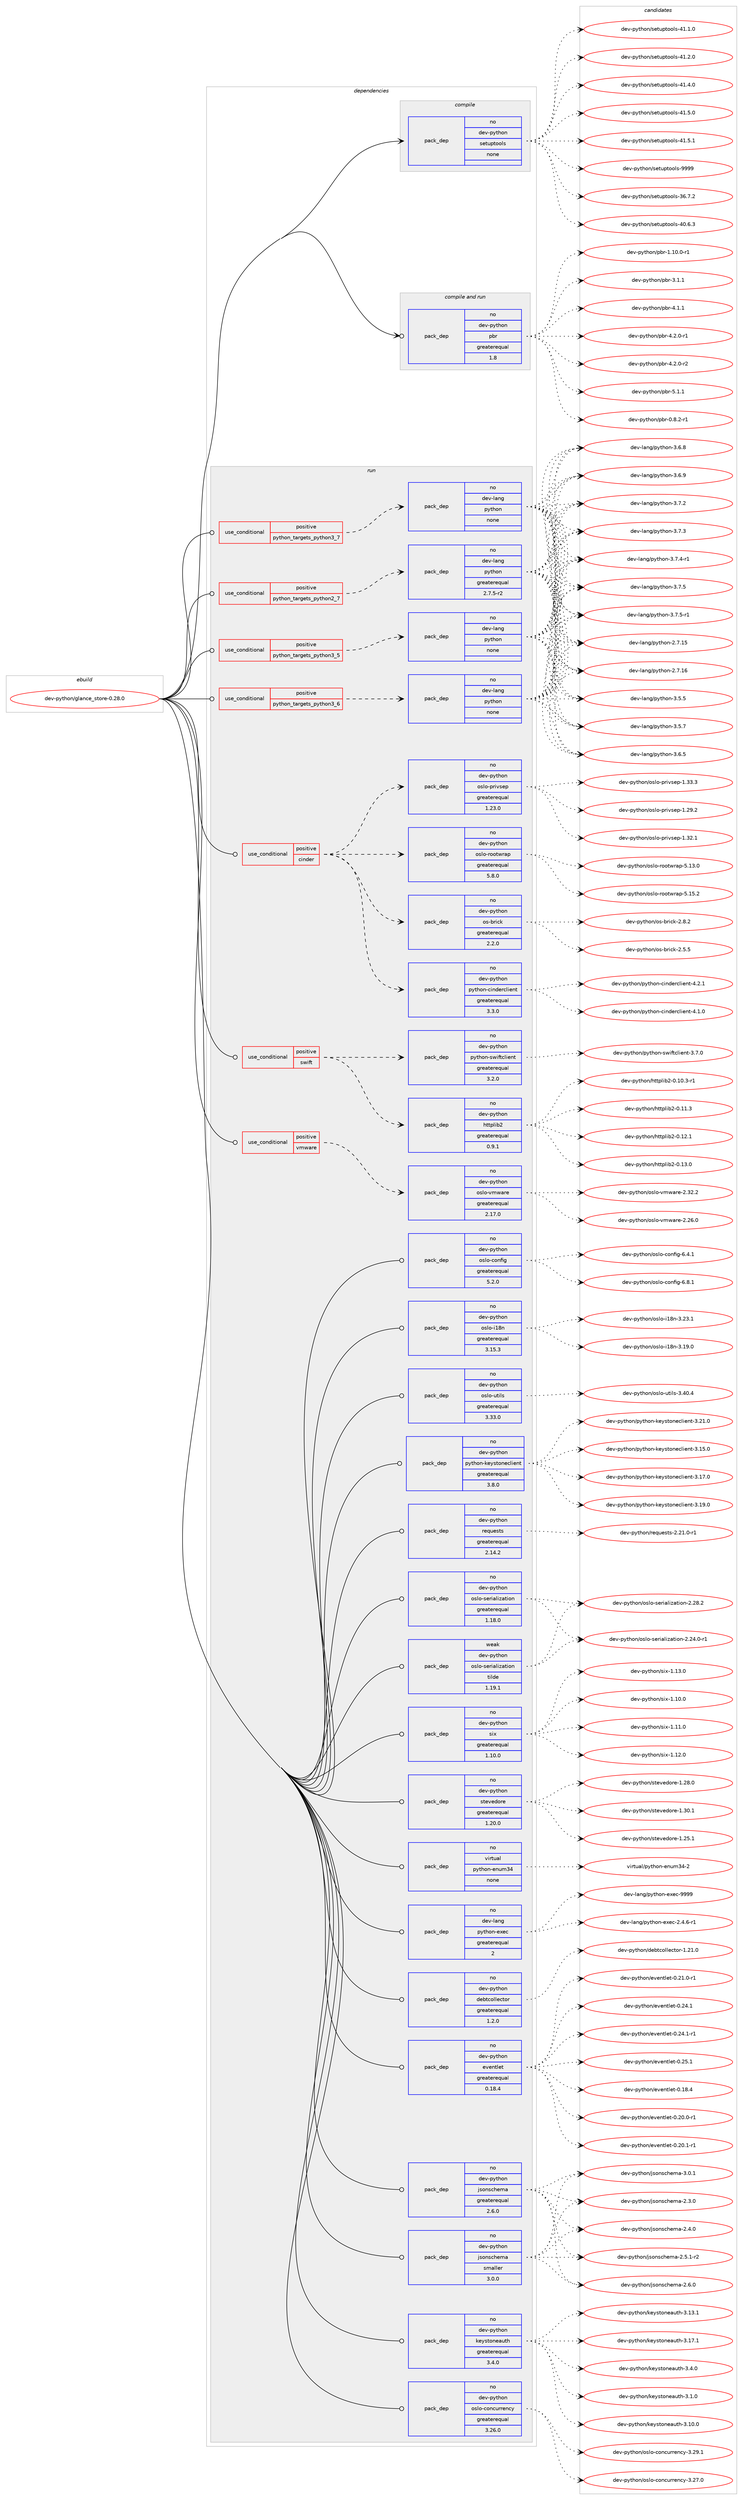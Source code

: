 digraph prolog {

# *************
# Graph options
# *************

newrank=true;
concentrate=true;
compound=true;
graph [rankdir=LR,fontname=Helvetica,fontsize=10,ranksep=1.5];#, ranksep=2.5, nodesep=0.2];
edge  [arrowhead=vee];
node  [fontname=Helvetica,fontsize=10];

# **********
# The ebuild
# **********

subgraph cluster_leftcol {
color=gray;
rank=same;
label=<<i>ebuild</i>>;
id [label="dev-python/glance_store-0.28.0", color=red, width=4, href="../dev-python/glance_store-0.28.0.svg"];
}

# ****************
# The dependencies
# ****************

subgraph cluster_midcol {
color=gray;
label=<<i>dependencies</i>>;
subgraph cluster_compile {
fillcolor="#eeeeee";
style=filled;
label=<<i>compile</i>>;
subgraph pack454911 {
dependency606755 [label=<<TABLE BORDER="0" CELLBORDER="1" CELLSPACING="0" CELLPADDING="4" WIDTH="220"><TR><TD ROWSPAN="6" CELLPADDING="30">pack_dep</TD></TR><TR><TD WIDTH="110">no</TD></TR><TR><TD>dev-python</TD></TR><TR><TD>setuptools</TD></TR><TR><TD>none</TD></TR><TR><TD></TD></TR></TABLE>>, shape=none, color=blue];
}
id:e -> dependency606755:w [weight=20,style="solid",arrowhead="vee"];
}
subgraph cluster_compileandrun {
fillcolor="#eeeeee";
style=filled;
label=<<i>compile and run</i>>;
subgraph pack454912 {
dependency606756 [label=<<TABLE BORDER="0" CELLBORDER="1" CELLSPACING="0" CELLPADDING="4" WIDTH="220"><TR><TD ROWSPAN="6" CELLPADDING="30">pack_dep</TD></TR><TR><TD WIDTH="110">no</TD></TR><TR><TD>dev-python</TD></TR><TR><TD>pbr</TD></TR><TR><TD>greaterequal</TD></TR><TR><TD>1.8</TD></TR></TABLE>>, shape=none, color=blue];
}
id:e -> dependency606756:w [weight=20,style="solid",arrowhead="odotvee"];
}
subgraph cluster_run {
fillcolor="#eeeeee";
style=filled;
label=<<i>run</i>>;
subgraph cond140047 {
dependency606757 [label=<<TABLE BORDER="0" CELLBORDER="1" CELLSPACING="0" CELLPADDING="4"><TR><TD ROWSPAN="3" CELLPADDING="10">use_conditional</TD></TR><TR><TD>positive</TD></TR><TR><TD>cinder</TD></TR></TABLE>>, shape=none, color=red];
subgraph pack454913 {
dependency606758 [label=<<TABLE BORDER="0" CELLBORDER="1" CELLSPACING="0" CELLPADDING="4" WIDTH="220"><TR><TD ROWSPAN="6" CELLPADDING="30">pack_dep</TD></TR><TR><TD WIDTH="110">no</TD></TR><TR><TD>dev-python</TD></TR><TR><TD>python-cinderclient</TD></TR><TR><TD>greaterequal</TD></TR><TR><TD>3.3.0</TD></TR></TABLE>>, shape=none, color=blue];
}
dependency606757:e -> dependency606758:w [weight=20,style="dashed",arrowhead="vee"];
subgraph pack454914 {
dependency606759 [label=<<TABLE BORDER="0" CELLBORDER="1" CELLSPACING="0" CELLPADDING="4" WIDTH="220"><TR><TD ROWSPAN="6" CELLPADDING="30">pack_dep</TD></TR><TR><TD WIDTH="110">no</TD></TR><TR><TD>dev-python</TD></TR><TR><TD>os-brick</TD></TR><TR><TD>greaterequal</TD></TR><TR><TD>2.2.0</TD></TR></TABLE>>, shape=none, color=blue];
}
dependency606757:e -> dependency606759:w [weight=20,style="dashed",arrowhead="vee"];
subgraph pack454915 {
dependency606760 [label=<<TABLE BORDER="0" CELLBORDER="1" CELLSPACING="0" CELLPADDING="4" WIDTH="220"><TR><TD ROWSPAN="6" CELLPADDING="30">pack_dep</TD></TR><TR><TD WIDTH="110">no</TD></TR><TR><TD>dev-python</TD></TR><TR><TD>oslo-rootwrap</TD></TR><TR><TD>greaterequal</TD></TR><TR><TD>5.8.0</TD></TR></TABLE>>, shape=none, color=blue];
}
dependency606757:e -> dependency606760:w [weight=20,style="dashed",arrowhead="vee"];
subgraph pack454916 {
dependency606761 [label=<<TABLE BORDER="0" CELLBORDER="1" CELLSPACING="0" CELLPADDING="4" WIDTH="220"><TR><TD ROWSPAN="6" CELLPADDING="30">pack_dep</TD></TR><TR><TD WIDTH="110">no</TD></TR><TR><TD>dev-python</TD></TR><TR><TD>oslo-privsep</TD></TR><TR><TD>greaterequal</TD></TR><TR><TD>1.23.0</TD></TR></TABLE>>, shape=none, color=blue];
}
dependency606757:e -> dependency606761:w [weight=20,style="dashed",arrowhead="vee"];
}
id:e -> dependency606757:w [weight=20,style="solid",arrowhead="odot"];
subgraph cond140048 {
dependency606762 [label=<<TABLE BORDER="0" CELLBORDER="1" CELLSPACING="0" CELLPADDING="4"><TR><TD ROWSPAN="3" CELLPADDING="10">use_conditional</TD></TR><TR><TD>positive</TD></TR><TR><TD>python_targets_python2_7</TD></TR></TABLE>>, shape=none, color=red];
subgraph pack454917 {
dependency606763 [label=<<TABLE BORDER="0" CELLBORDER="1" CELLSPACING="0" CELLPADDING="4" WIDTH="220"><TR><TD ROWSPAN="6" CELLPADDING="30">pack_dep</TD></TR><TR><TD WIDTH="110">no</TD></TR><TR><TD>dev-lang</TD></TR><TR><TD>python</TD></TR><TR><TD>greaterequal</TD></TR><TR><TD>2.7.5-r2</TD></TR></TABLE>>, shape=none, color=blue];
}
dependency606762:e -> dependency606763:w [weight=20,style="dashed",arrowhead="vee"];
}
id:e -> dependency606762:w [weight=20,style="solid",arrowhead="odot"];
subgraph cond140049 {
dependency606764 [label=<<TABLE BORDER="0" CELLBORDER="1" CELLSPACING="0" CELLPADDING="4"><TR><TD ROWSPAN="3" CELLPADDING="10">use_conditional</TD></TR><TR><TD>positive</TD></TR><TR><TD>python_targets_python3_5</TD></TR></TABLE>>, shape=none, color=red];
subgraph pack454918 {
dependency606765 [label=<<TABLE BORDER="0" CELLBORDER="1" CELLSPACING="0" CELLPADDING="4" WIDTH="220"><TR><TD ROWSPAN="6" CELLPADDING="30">pack_dep</TD></TR><TR><TD WIDTH="110">no</TD></TR><TR><TD>dev-lang</TD></TR><TR><TD>python</TD></TR><TR><TD>none</TD></TR><TR><TD></TD></TR></TABLE>>, shape=none, color=blue];
}
dependency606764:e -> dependency606765:w [weight=20,style="dashed",arrowhead="vee"];
}
id:e -> dependency606764:w [weight=20,style="solid",arrowhead="odot"];
subgraph cond140050 {
dependency606766 [label=<<TABLE BORDER="0" CELLBORDER="1" CELLSPACING="0" CELLPADDING="4"><TR><TD ROWSPAN="3" CELLPADDING="10">use_conditional</TD></TR><TR><TD>positive</TD></TR><TR><TD>python_targets_python3_6</TD></TR></TABLE>>, shape=none, color=red];
subgraph pack454919 {
dependency606767 [label=<<TABLE BORDER="0" CELLBORDER="1" CELLSPACING="0" CELLPADDING="4" WIDTH="220"><TR><TD ROWSPAN="6" CELLPADDING="30">pack_dep</TD></TR><TR><TD WIDTH="110">no</TD></TR><TR><TD>dev-lang</TD></TR><TR><TD>python</TD></TR><TR><TD>none</TD></TR><TR><TD></TD></TR></TABLE>>, shape=none, color=blue];
}
dependency606766:e -> dependency606767:w [weight=20,style="dashed",arrowhead="vee"];
}
id:e -> dependency606766:w [weight=20,style="solid",arrowhead="odot"];
subgraph cond140051 {
dependency606768 [label=<<TABLE BORDER="0" CELLBORDER="1" CELLSPACING="0" CELLPADDING="4"><TR><TD ROWSPAN="3" CELLPADDING="10">use_conditional</TD></TR><TR><TD>positive</TD></TR><TR><TD>python_targets_python3_7</TD></TR></TABLE>>, shape=none, color=red];
subgraph pack454920 {
dependency606769 [label=<<TABLE BORDER="0" CELLBORDER="1" CELLSPACING="0" CELLPADDING="4" WIDTH="220"><TR><TD ROWSPAN="6" CELLPADDING="30">pack_dep</TD></TR><TR><TD WIDTH="110">no</TD></TR><TR><TD>dev-lang</TD></TR><TR><TD>python</TD></TR><TR><TD>none</TD></TR><TR><TD></TD></TR></TABLE>>, shape=none, color=blue];
}
dependency606768:e -> dependency606769:w [weight=20,style="dashed",arrowhead="vee"];
}
id:e -> dependency606768:w [weight=20,style="solid",arrowhead="odot"];
subgraph cond140052 {
dependency606770 [label=<<TABLE BORDER="0" CELLBORDER="1" CELLSPACING="0" CELLPADDING="4"><TR><TD ROWSPAN="3" CELLPADDING="10">use_conditional</TD></TR><TR><TD>positive</TD></TR><TR><TD>swift</TD></TR></TABLE>>, shape=none, color=red];
subgraph pack454921 {
dependency606771 [label=<<TABLE BORDER="0" CELLBORDER="1" CELLSPACING="0" CELLPADDING="4" WIDTH="220"><TR><TD ROWSPAN="6" CELLPADDING="30">pack_dep</TD></TR><TR><TD WIDTH="110">no</TD></TR><TR><TD>dev-python</TD></TR><TR><TD>httplib2</TD></TR><TR><TD>greaterequal</TD></TR><TR><TD>0.9.1</TD></TR></TABLE>>, shape=none, color=blue];
}
dependency606770:e -> dependency606771:w [weight=20,style="dashed",arrowhead="vee"];
subgraph pack454922 {
dependency606772 [label=<<TABLE BORDER="0" CELLBORDER="1" CELLSPACING="0" CELLPADDING="4" WIDTH="220"><TR><TD ROWSPAN="6" CELLPADDING="30">pack_dep</TD></TR><TR><TD WIDTH="110">no</TD></TR><TR><TD>dev-python</TD></TR><TR><TD>python-swiftclient</TD></TR><TR><TD>greaterequal</TD></TR><TR><TD>3.2.0</TD></TR></TABLE>>, shape=none, color=blue];
}
dependency606770:e -> dependency606772:w [weight=20,style="dashed",arrowhead="vee"];
}
id:e -> dependency606770:w [weight=20,style="solid",arrowhead="odot"];
subgraph cond140053 {
dependency606773 [label=<<TABLE BORDER="0" CELLBORDER="1" CELLSPACING="0" CELLPADDING="4"><TR><TD ROWSPAN="3" CELLPADDING="10">use_conditional</TD></TR><TR><TD>positive</TD></TR><TR><TD>vmware</TD></TR></TABLE>>, shape=none, color=red];
subgraph pack454923 {
dependency606774 [label=<<TABLE BORDER="0" CELLBORDER="1" CELLSPACING="0" CELLPADDING="4" WIDTH="220"><TR><TD ROWSPAN="6" CELLPADDING="30">pack_dep</TD></TR><TR><TD WIDTH="110">no</TD></TR><TR><TD>dev-python</TD></TR><TR><TD>oslo-vmware</TD></TR><TR><TD>greaterequal</TD></TR><TR><TD>2.17.0</TD></TR></TABLE>>, shape=none, color=blue];
}
dependency606773:e -> dependency606774:w [weight=20,style="dashed",arrowhead="vee"];
}
id:e -> dependency606773:w [weight=20,style="solid",arrowhead="odot"];
subgraph pack454924 {
dependency606775 [label=<<TABLE BORDER="0" CELLBORDER="1" CELLSPACING="0" CELLPADDING="4" WIDTH="220"><TR><TD ROWSPAN="6" CELLPADDING="30">pack_dep</TD></TR><TR><TD WIDTH="110">no</TD></TR><TR><TD>dev-lang</TD></TR><TR><TD>python-exec</TD></TR><TR><TD>greaterequal</TD></TR><TR><TD>2</TD></TR></TABLE>>, shape=none, color=blue];
}
id:e -> dependency606775:w [weight=20,style="solid",arrowhead="odot"];
subgraph pack454925 {
dependency606776 [label=<<TABLE BORDER="0" CELLBORDER="1" CELLSPACING="0" CELLPADDING="4" WIDTH="220"><TR><TD ROWSPAN="6" CELLPADDING="30">pack_dep</TD></TR><TR><TD WIDTH="110">no</TD></TR><TR><TD>dev-python</TD></TR><TR><TD>debtcollector</TD></TR><TR><TD>greaterequal</TD></TR><TR><TD>1.2.0</TD></TR></TABLE>>, shape=none, color=blue];
}
id:e -> dependency606776:w [weight=20,style="solid",arrowhead="odot"];
subgraph pack454926 {
dependency606777 [label=<<TABLE BORDER="0" CELLBORDER="1" CELLSPACING="0" CELLPADDING="4" WIDTH="220"><TR><TD ROWSPAN="6" CELLPADDING="30">pack_dep</TD></TR><TR><TD WIDTH="110">no</TD></TR><TR><TD>dev-python</TD></TR><TR><TD>eventlet</TD></TR><TR><TD>greaterequal</TD></TR><TR><TD>0.18.4</TD></TR></TABLE>>, shape=none, color=blue];
}
id:e -> dependency606777:w [weight=20,style="solid",arrowhead="odot"];
subgraph pack454927 {
dependency606778 [label=<<TABLE BORDER="0" CELLBORDER="1" CELLSPACING="0" CELLPADDING="4" WIDTH="220"><TR><TD ROWSPAN="6" CELLPADDING="30">pack_dep</TD></TR><TR><TD WIDTH="110">no</TD></TR><TR><TD>dev-python</TD></TR><TR><TD>jsonschema</TD></TR><TR><TD>greaterequal</TD></TR><TR><TD>2.6.0</TD></TR></TABLE>>, shape=none, color=blue];
}
id:e -> dependency606778:w [weight=20,style="solid",arrowhead="odot"];
subgraph pack454928 {
dependency606779 [label=<<TABLE BORDER="0" CELLBORDER="1" CELLSPACING="0" CELLPADDING="4" WIDTH="220"><TR><TD ROWSPAN="6" CELLPADDING="30">pack_dep</TD></TR><TR><TD WIDTH="110">no</TD></TR><TR><TD>dev-python</TD></TR><TR><TD>jsonschema</TD></TR><TR><TD>smaller</TD></TR><TR><TD>3.0.0</TD></TR></TABLE>>, shape=none, color=blue];
}
id:e -> dependency606779:w [weight=20,style="solid",arrowhead="odot"];
subgraph pack454929 {
dependency606780 [label=<<TABLE BORDER="0" CELLBORDER="1" CELLSPACING="0" CELLPADDING="4" WIDTH="220"><TR><TD ROWSPAN="6" CELLPADDING="30">pack_dep</TD></TR><TR><TD WIDTH="110">no</TD></TR><TR><TD>dev-python</TD></TR><TR><TD>keystoneauth</TD></TR><TR><TD>greaterequal</TD></TR><TR><TD>3.4.0</TD></TR></TABLE>>, shape=none, color=blue];
}
id:e -> dependency606780:w [weight=20,style="solid",arrowhead="odot"];
subgraph pack454930 {
dependency606781 [label=<<TABLE BORDER="0" CELLBORDER="1" CELLSPACING="0" CELLPADDING="4" WIDTH="220"><TR><TD ROWSPAN="6" CELLPADDING="30">pack_dep</TD></TR><TR><TD WIDTH="110">no</TD></TR><TR><TD>dev-python</TD></TR><TR><TD>oslo-concurrency</TD></TR><TR><TD>greaterequal</TD></TR><TR><TD>3.26.0</TD></TR></TABLE>>, shape=none, color=blue];
}
id:e -> dependency606781:w [weight=20,style="solid",arrowhead="odot"];
subgraph pack454931 {
dependency606782 [label=<<TABLE BORDER="0" CELLBORDER="1" CELLSPACING="0" CELLPADDING="4" WIDTH="220"><TR><TD ROWSPAN="6" CELLPADDING="30">pack_dep</TD></TR><TR><TD WIDTH="110">no</TD></TR><TR><TD>dev-python</TD></TR><TR><TD>oslo-config</TD></TR><TR><TD>greaterequal</TD></TR><TR><TD>5.2.0</TD></TR></TABLE>>, shape=none, color=blue];
}
id:e -> dependency606782:w [weight=20,style="solid",arrowhead="odot"];
subgraph pack454932 {
dependency606783 [label=<<TABLE BORDER="0" CELLBORDER="1" CELLSPACING="0" CELLPADDING="4" WIDTH="220"><TR><TD ROWSPAN="6" CELLPADDING="30">pack_dep</TD></TR><TR><TD WIDTH="110">no</TD></TR><TR><TD>dev-python</TD></TR><TR><TD>oslo-i18n</TD></TR><TR><TD>greaterequal</TD></TR><TR><TD>3.15.3</TD></TR></TABLE>>, shape=none, color=blue];
}
id:e -> dependency606783:w [weight=20,style="solid",arrowhead="odot"];
subgraph pack454933 {
dependency606784 [label=<<TABLE BORDER="0" CELLBORDER="1" CELLSPACING="0" CELLPADDING="4" WIDTH="220"><TR><TD ROWSPAN="6" CELLPADDING="30">pack_dep</TD></TR><TR><TD WIDTH="110">no</TD></TR><TR><TD>dev-python</TD></TR><TR><TD>oslo-serialization</TD></TR><TR><TD>greaterequal</TD></TR><TR><TD>1.18.0</TD></TR></TABLE>>, shape=none, color=blue];
}
id:e -> dependency606784:w [weight=20,style="solid",arrowhead="odot"];
subgraph pack454934 {
dependency606785 [label=<<TABLE BORDER="0" CELLBORDER="1" CELLSPACING="0" CELLPADDING="4" WIDTH="220"><TR><TD ROWSPAN="6" CELLPADDING="30">pack_dep</TD></TR><TR><TD WIDTH="110">no</TD></TR><TR><TD>dev-python</TD></TR><TR><TD>oslo-utils</TD></TR><TR><TD>greaterequal</TD></TR><TR><TD>3.33.0</TD></TR></TABLE>>, shape=none, color=blue];
}
id:e -> dependency606785:w [weight=20,style="solid",arrowhead="odot"];
subgraph pack454935 {
dependency606786 [label=<<TABLE BORDER="0" CELLBORDER="1" CELLSPACING="0" CELLPADDING="4" WIDTH="220"><TR><TD ROWSPAN="6" CELLPADDING="30">pack_dep</TD></TR><TR><TD WIDTH="110">no</TD></TR><TR><TD>dev-python</TD></TR><TR><TD>python-keystoneclient</TD></TR><TR><TD>greaterequal</TD></TR><TR><TD>3.8.0</TD></TR></TABLE>>, shape=none, color=blue];
}
id:e -> dependency606786:w [weight=20,style="solid",arrowhead="odot"];
subgraph pack454936 {
dependency606787 [label=<<TABLE BORDER="0" CELLBORDER="1" CELLSPACING="0" CELLPADDING="4" WIDTH="220"><TR><TD ROWSPAN="6" CELLPADDING="30">pack_dep</TD></TR><TR><TD WIDTH="110">no</TD></TR><TR><TD>dev-python</TD></TR><TR><TD>requests</TD></TR><TR><TD>greaterequal</TD></TR><TR><TD>2.14.2</TD></TR></TABLE>>, shape=none, color=blue];
}
id:e -> dependency606787:w [weight=20,style="solid",arrowhead="odot"];
subgraph pack454937 {
dependency606788 [label=<<TABLE BORDER="0" CELLBORDER="1" CELLSPACING="0" CELLPADDING="4" WIDTH="220"><TR><TD ROWSPAN="6" CELLPADDING="30">pack_dep</TD></TR><TR><TD WIDTH="110">no</TD></TR><TR><TD>dev-python</TD></TR><TR><TD>six</TD></TR><TR><TD>greaterequal</TD></TR><TR><TD>1.10.0</TD></TR></TABLE>>, shape=none, color=blue];
}
id:e -> dependency606788:w [weight=20,style="solid",arrowhead="odot"];
subgraph pack454938 {
dependency606789 [label=<<TABLE BORDER="0" CELLBORDER="1" CELLSPACING="0" CELLPADDING="4" WIDTH="220"><TR><TD ROWSPAN="6" CELLPADDING="30">pack_dep</TD></TR><TR><TD WIDTH="110">no</TD></TR><TR><TD>dev-python</TD></TR><TR><TD>stevedore</TD></TR><TR><TD>greaterequal</TD></TR><TR><TD>1.20.0</TD></TR></TABLE>>, shape=none, color=blue];
}
id:e -> dependency606789:w [weight=20,style="solid",arrowhead="odot"];
subgraph pack454939 {
dependency606790 [label=<<TABLE BORDER="0" CELLBORDER="1" CELLSPACING="0" CELLPADDING="4" WIDTH="220"><TR><TD ROWSPAN="6" CELLPADDING="30">pack_dep</TD></TR><TR><TD WIDTH="110">no</TD></TR><TR><TD>virtual</TD></TR><TR><TD>python-enum34</TD></TR><TR><TD>none</TD></TR><TR><TD></TD></TR></TABLE>>, shape=none, color=blue];
}
id:e -> dependency606790:w [weight=20,style="solid",arrowhead="odot"];
subgraph pack454940 {
dependency606791 [label=<<TABLE BORDER="0" CELLBORDER="1" CELLSPACING="0" CELLPADDING="4" WIDTH="220"><TR><TD ROWSPAN="6" CELLPADDING="30">pack_dep</TD></TR><TR><TD WIDTH="110">weak</TD></TR><TR><TD>dev-python</TD></TR><TR><TD>oslo-serialization</TD></TR><TR><TD>tilde</TD></TR><TR><TD>1.19.1</TD></TR></TABLE>>, shape=none, color=blue];
}
id:e -> dependency606791:w [weight=20,style="solid",arrowhead="odot"];
}
}

# **************
# The candidates
# **************

subgraph cluster_choices {
rank=same;
color=gray;
label=<<i>candidates</i>>;

subgraph choice454911 {
color=black;
nodesep=1;
choice100101118451121211161041111104711510111611711211611111110811545515446554650 [label="dev-python/setuptools-36.7.2", color=red, width=4,href="../dev-python/setuptools-36.7.2.svg"];
choice100101118451121211161041111104711510111611711211611111110811545524846544651 [label="dev-python/setuptools-40.6.3", color=red, width=4,href="../dev-python/setuptools-40.6.3.svg"];
choice100101118451121211161041111104711510111611711211611111110811545524946494648 [label="dev-python/setuptools-41.1.0", color=red, width=4,href="../dev-python/setuptools-41.1.0.svg"];
choice100101118451121211161041111104711510111611711211611111110811545524946504648 [label="dev-python/setuptools-41.2.0", color=red, width=4,href="../dev-python/setuptools-41.2.0.svg"];
choice100101118451121211161041111104711510111611711211611111110811545524946524648 [label="dev-python/setuptools-41.4.0", color=red, width=4,href="../dev-python/setuptools-41.4.0.svg"];
choice100101118451121211161041111104711510111611711211611111110811545524946534648 [label="dev-python/setuptools-41.5.0", color=red, width=4,href="../dev-python/setuptools-41.5.0.svg"];
choice100101118451121211161041111104711510111611711211611111110811545524946534649 [label="dev-python/setuptools-41.5.1", color=red, width=4,href="../dev-python/setuptools-41.5.1.svg"];
choice10010111845112121116104111110471151011161171121161111111081154557575757 [label="dev-python/setuptools-9999", color=red, width=4,href="../dev-python/setuptools-9999.svg"];
dependency606755:e -> choice100101118451121211161041111104711510111611711211611111110811545515446554650:w [style=dotted,weight="100"];
dependency606755:e -> choice100101118451121211161041111104711510111611711211611111110811545524846544651:w [style=dotted,weight="100"];
dependency606755:e -> choice100101118451121211161041111104711510111611711211611111110811545524946494648:w [style=dotted,weight="100"];
dependency606755:e -> choice100101118451121211161041111104711510111611711211611111110811545524946504648:w [style=dotted,weight="100"];
dependency606755:e -> choice100101118451121211161041111104711510111611711211611111110811545524946524648:w [style=dotted,weight="100"];
dependency606755:e -> choice100101118451121211161041111104711510111611711211611111110811545524946534648:w [style=dotted,weight="100"];
dependency606755:e -> choice100101118451121211161041111104711510111611711211611111110811545524946534649:w [style=dotted,weight="100"];
dependency606755:e -> choice10010111845112121116104111110471151011161171121161111111081154557575757:w [style=dotted,weight="100"];
}
subgraph choice454912 {
color=black;
nodesep=1;
choice1001011184511212111610411111047112981144548465646504511449 [label="dev-python/pbr-0.8.2-r1", color=red, width=4,href="../dev-python/pbr-0.8.2-r1.svg"];
choice100101118451121211161041111104711298114454946494846484511449 [label="dev-python/pbr-1.10.0-r1", color=red, width=4,href="../dev-python/pbr-1.10.0-r1.svg"];
choice100101118451121211161041111104711298114455146494649 [label="dev-python/pbr-3.1.1", color=red, width=4,href="../dev-python/pbr-3.1.1.svg"];
choice100101118451121211161041111104711298114455246494649 [label="dev-python/pbr-4.1.1", color=red, width=4,href="../dev-python/pbr-4.1.1.svg"];
choice1001011184511212111610411111047112981144552465046484511449 [label="dev-python/pbr-4.2.0-r1", color=red, width=4,href="../dev-python/pbr-4.2.0-r1.svg"];
choice1001011184511212111610411111047112981144552465046484511450 [label="dev-python/pbr-4.2.0-r2", color=red, width=4,href="../dev-python/pbr-4.2.0-r2.svg"];
choice100101118451121211161041111104711298114455346494649 [label="dev-python/pbr-5.1.1", color=red, width=4,href="../dev-python/pbr-5.1.1.svg"];
dependency606756:e -> choice1001011184511212111610411111047112981144548465646504511449:w [style=dotted,weight="100"];
dependency606756:e -> choice100101118451121211161041111104711298114454946494846484511449:w [style=dotted,weight="100"];
dependency606756:e -> choice100101118451121211161041111104711298114455146494649:w [style=dotted,weight="100"];
dependency606756:e -> choice100101118451121211161041111104711298114455246494649:w [style=dotted,weight="100"];
dependency606756:e -> choice1001011184511212111610411111047112981144552465046484511449:w [style=dotted,weight="100"];
dependency606756:e -> choice1001011184511212111610411111047112981144552465046484511450:w [style=dotted,weight="100"];
dependency606756:e -> choice100101118451121211161041111104711298114455346494649:w [style=dotted,weight="100"];
}
subgraph choice454913 {
color=black;
nodesep=1;
choice1001011184511212111610411111047112121116104111110459910511010010111499108105101110116455246494648 [label="dev-python/python-cinderclient-4.1.0", color=red, width=4,href="../dev-python/python-cinderclient-4.1.0.svg"];
choice1001011184511212111610411111047112121116104111110459910511010010111499108105101110116455246504649 [label="dev-python/python-cinderclient-4.2.1", color=red, width=4,href="../dev-python/python-cinderclient-4.2.1.svg"];
dependency606758:e -> choice1001011184511212111610411111047112121116104111110459910511010010111499108105101110116455246494648:w [style=dotted,weight="100"];
dependency606758:e -> choice1001011184511212111610411111047112121116104111110459910511010010111499108105101110116455246504649:w [style=dotted,weight="100"];
}
subgraph choice454914 {
color=black;
nodesep=1;
choice1001011184511212111610411111047111115459811410599107455046534653 [label="dev-python/os-brick-2.5.5", color=red, width=4,href="../dev-python/os-brick-2.5.5.svg"];
choice1001011184511212111610411111047111115459811410599107455046564650 [label="dev-python/os-brick-2.8.2", color=red, width=4,href="../dev-python/os-brick-2.8.2.svg"];
dependency606759:e -> choice1001011184511212111610411111047111115459811410599107455046534653:w [style=dotted,weight="100"];
dependency606759:e -> choice1001011184511212111610411111047111115459811410599107455046564650:w [style=dotted,weight="100"];
}
subgraph choice454915 {
color=black;
nodesep=1;
choice1001011184511212111610411111047111115108111451141111111161191149711245534649514648 [label="dev-python/oslo-rootwrap-5.13.0", color=red, width=4,href="../dev-python/oslo-rootwrap-5.13.0.svg"];
choice1001011184511212111610411111047111115108111451141111111161191149711245534649534650 [label="dev-python/oslo-rootwrap-5.15.2", color=red, width=4,href="../dev-python/oslo-rootwrap-5.15.2.svg"];
dependency606760:e -> choice1001011184511212111610411111047111115108111451141111111161191149711245534649514648:w [style=dotted,weight="100"];
dependency606760:e -> choice1001011184511212111610411111047111115108111451141111111161191149711245534649534650:w [style=dotted,weight="100"];
}
subgraph choice454916 {
color=black;
nodesep=1;
choice10010111845112121116104111110471111151081114511211410511811510111245494650574650 [label="dev-python/oslo-privsep-1.29.2", color=red, width=4,href="../dev-python/oslo-privsep-1.29.2.svg"];
choice10010111845112121116104111110471111151081114511211410511811510111245494651504649 [label="dev-python/oslo-privsep-1.32.1", color=red, width=4,href="../dev-python/oslo-privsep-1.32.1.svg"];
choice10010111845112121116104111110471111151081114511211410511811510111245494651514651 [label="dev-python/oslo-privsep-1.33.3", color=red, width=4,href="../dev-python/oslo-privsep-1.33.3.svg"];
dependency606761:e -> choice10010111845112121116104111110471111151081114511211410511811510111245494650574650:w [style=dotted,weight="100"];
dependency606761:e -> choice10010111845112121116104111110471111151081114511211410511811510111245494651504649:w [style=dotted,weight="100"];
dependency606761:e -> choice10010111845112121116104111110471111151081114511211410511811510111245494651514651:w [style=dotted,weight="100"];
}
subgraph choice454917 {
color=black;
nodesep=1;
choice10010111845108971101034711212111610411111045504655464953 [label="dev-lang/python-2.7.15", color=red, width=4,href="../dev-lang/python-2.7.15.svg"];
choice10010111845108971101034711212111610411111045504655464954 [label="dev-lang/python-2.7.16", color=red, width=4,href="../dev-lang/python-2.7.16.svg"];
choice100101118451089711010347112121116104111110455146534653 [label="dev-lang/python-3.5.5", color=red, width=4,href="../dev-lang/python-3.5.5.svg"];
choice100101118451089711010347112121116104111110455146534655 [label="dev-lang/python-3.5.7", color=red, width=4,href="../dev-lang/python-3.5.7.svg"];
choice100101118451089711010347112121116104111110455146544653 [label="dev-lang/python-3.6.5", color=red, width=4,href="../dev-lang/python-3.6.5.svg"];
choice100101118451089711010347112121116104111110455146544656 [label="dev-lang/python-3.6.8", color=red, width=4,href="../dev-lang/python-3.6.8.svg"];
choice100101118451089711010347112121116104111110455146544657 [label="dev-lang/python-3.6.9", color=red, width=4,href="../dev-lang/python-3.6.9.svg"];
choice100101118451089711010347112121116104111110455146554650 [label="dev-lang/python-3.7.2", color=red, width=4,href="../dev-lang/python-3.7.2.svg"];
choice100101118451089711010347112121116104111110455146554651 [label="dev-lang/python-3.7.3", color=red, width=4,href="../dev-lang/python-3.7.3.svg"];
choice1001011184510897110103471121211161041111104551465546524511449 [label="dev-lang/python-3.7.4-r1", color=red, width=4,href="../dev-lang/python-3.7.4-r1.svg"];
choice100101118451089711010347112121116104111110455146554653 [label="dev-lang/python-3.7.5", color=red, width=4,href="../dev-lang/python-3.7.5.svg"];
choice1001011184510897110103471121211161041111104551465546534511449 [label="dev-lang/python-3.7.5-r1", color=red, width=4,href="../dev-lang/python-3.7.5-r1.svg"];
dependency606763:e -> choice10010111845108971101034711212111610411111045504655464953:w [style=dotted,weight="100"];
dependency606763:e -> choice10010111845108971101034711212111610411111045504655464954:w [style=dotted,weight="100"];
dependency606763:e -> choice100101118451089711010347112121116104111110455146534653:w [style=dotted,weight="100"];
dependency606763:e -> choice100101118451089711010347112121116104111110455146534655:w [style=dotted,weight="100"];
dependency606763:e -> choice100101118451089711010347112121116104111110455146544653:w [style=dotted,weight="100"];
dependency606763:e -> choice100101118451089711010347112121116104111110455146544656:w [style=dotted,weight="100"];
dependency606763:e -> choice100101118451089711010347112121116104111110455146544657:w [style=dotted,weight="100"];
dependency606763:e -> choice100101118451089711010347112121116104111110455146554650:w [style=dotted,weight="100"];
dependency606763:e -> choice100101118451089711010347112121116104111110455146554651:w [style=dotted,weight="100"];
dependency606763:e -> choice1001011184510897110103471121211161041111104551465546524511449:w [style=dotted,weight="100"];
dependency606763:e -> choice100101118451089711010347112121116104111110455146554653:w [style=dotted,weight="100"];
dependency606763:e -> choice1001011184510897110103471121211161041111104551465546534511449:w [style=dotted,weight="100"];
}
subgraph choice454918 {
color=black;
nodesep=1;
choice10010111845108971101034711212111610411111045504655464953 [label="dev-lang/python-2.7.15", color=red, width=4,href="../dev-lang/python-2.7.15.svg"];
choice10010111845108971101034711212111610411111045504655464954 [label="dev-lang/python-2.7.16", color=red, width=4,href="../dev-lang/python-2.7.16.svg"];
choice100101118451089711010347112121116104111110455146534653 [label="dev-lang/python-3.5.5", color=red, width=4,href="../dev-lang/python-3.5.5.svg"];
choice100101118451089711010347112121116104111110455146534655 [label="dev-lang/python-3.5.7", color=red, width=4,href="../dev-lang/python-3.5.7.svg"];
choice100101118451089711010347112121116104111110455146544653 [label="dev-lang/python-3.6.5", color=red, width=4,href="../dev-lang/python-3.6.5.svg"];
choice100101118451089711010347112121116104111110455146544656 [label="dev-lang/python-3.6.8", color=red, width=4,href="../dev-lang/python-3.6.8.svg"];
choice100101118451089711010347112121116104111110455146544657 [label="dev-lang/python-3.6.9", color=red, width=4,href="../dev-lang/python-3.6.9.svg"];
choice100101118451089711010347112121116104111110455146554650 [label="dev-lang/python-3.7.2", color=red, width=4,href="../dev-lang/python-3.7.2.svg"];
choice100101118451089711010347112121116104111110455146554651 [label="dev-lang/python-3.7.3", color=red, width=4,href="../dev-lang/python-3.7.3.svg"];
choice1001011184510897110103471121211161041111104551465546524511449 [label="dev-lang/python-3.7.4-r1", color=red, width=4,href="../dev-lang/python-3.7.4-r1.svg"];
choice100101118451089711010347112121116104111110455146554653 [label="dev-lang/python-3.7.5", color=red, width=4,href="../dev-lang/python-3.7.5.svg"];
choice1001011184510897110103471121211161041111104551465546534511449 [label="dev-lang/python-3.7.5-r1", color=red, width=4,href="../dev-lang/python-3.7.5-r1.svg"];
dependency606765:e -> choice10010111845108971101034711212111610411111045504655464953:w [style=dotted,weight="100"];
dependency606765:e -> choice10010111845108971101034711212111610411111045504655464954:w [style=dotted,weight="100"];
dependency606765:e -> choice100101118451089711010347112121116104111110455146534653:w [style=dotted,weight="100"];
dependency606765:e -> choice100101118451089711010347112121116104111110455146534655:w [style=dotted,weight="100"];
dependency606765:e -> choice100101118451089711010347112121116104111110455146544653:w [style=dotted,weight="100"];
dependency606765:e -> choice100101118451089711010347112121116104111110455146544656:w [style=dotted,weight="100"];
dependency606765:e -> choice100101118451089711010347112121116104111110455146544657:w [style=dotted,weight="100"];
dependency606765:e -> choice100101118451089711010347112121116104111110455146554650:w [style=dotted,weight="100"];
dependency606765:e -> choice100101118451089711010347112121116104111110455146554651:w [style=dotted,weight="100"];
dependency606765:e -> choice1001011184510897110103471121211161041111104551465546524511449:w [style=dotted,weight="100"];
dependency606765:e -> choice100101118451089711010347112121116104111110455146554653:w [style=dotted,weight="100"];
dependency606765:e -> choice1001011184510897110103471121211161041111104551465546534511449:w [style=dotted,weight="100"];
}
subgraph choice454919 {
color=black;
nodesep=1;
choice10010111845108971101034711212111610411111045504655464953 [label="dev-lang/python-2.7.15", color=red, width=4,href="../dev-lang/python-2.7.15.svg"];
choice10010111845108971101034711212111610411111045504655464954 [label="dev-lang/python-2.7.16", color=red, width=4,href="../dev-lang/python-2.7.16.svg"];
choice100101118451089711010347112121116104111110455146534653 [label="dev-lang/python-3.5.5", color=red, width=4,href="../dev-lang/python-3.5.5.svg"];
choice100101118451089711010347112121116104111110455146534655 [label="dev-lang/python-3.5.7", color=red, width=4,href="../dev-lang/python-3.5.7.svg"];
choice100101118451089711010347112121116104111110455146544653 [label="dev-lang/python-3.6.5", color=red, width=4,href="../dev-lang/python-3.6.5.svg"];
choice100101118451089711010347112121116104111110455146544656 [label="dev-lang/python-3.6.8", color=red, width=4,href="../dev-lang/python-3.6.8.svg"];
choice100101118451089711010347112121116104111110455146544657 [label="dev-lang/python-3.6.9", color=red, width=4,href="../dev-lang/python-3.6.9.svg"];
choice100101118451089711010347112121116104111110455146554650 [label="dev-lang/python-3.7.2", color=red, width=4,href="../dev-lang/python-3.7.2.svg"];
choice100101118451089711010347112121116104111110455146554651 [label="dev-lang/python-3.7.3", color=red, width=4,href="../dev-lang/python-3.7.3.svg"];
choice1001011184510897110103471121211161041111104551465546524511449 [label="dev-lang/python-3.7.4-r1", color=red, width=4,href="../dev-lang/python-3.7.4-r1.svg"];
choice100101118451089711010347112121116104111110455146554653 [label="dev-lang/python-3.7.5", color=red, width=4,href="../dev-lang/python-3.7.5.svg"];
choice1001011184510897110103471121211161041111104551465546534511449 [label="dev-lang/python-3.7.5-r1", color=red, width=4,href="../dev-lang/python-3.7.5-r1.svg"];
dependency606767:e -> choice10010111845108971101034711212111610411111045504655464953:w [style=dotted,weight="100"];
dependency606767:e -> choice10010111845108971101034711212111610411111045504655464954:w [style=dotted,weight="100"];
dependency606767:e -> choice100101118451089711010347112121116104111110455146534653:w [style=dotted,weight="100"];
dependency606767:e -> choice100101118451089711010347112121116104111110455146534655:w [style=dotted,weight="100"];
dependency606767:e -> choice100101118451089711010347112121116104111110455146544653:w [style=dotted,weight="100"];
dependency606767:e -> choice100101118451089711010347112121116104111110455146544656:w [style=dotted,weight="100"];
dependency606767:e -> choice100101118451089711010347112121116104111110455146544657:w [style=dotted,weight="100"];
dependency606767:e -> choice100101118451089711010347112121116104111110455146554650:w [style=dotted,weight="100"];
dependency606767:e -> choice100101118451089711010347112121116104111110455146554651:w [style=dotted,weight="100"];
dependency606767:e -> choice1001011184510897110103471121211161041111104551465546524511449:w [style=dotted,weight="100"];
dependency606767:e -> choice100101118451089711010347112121116104111110455146554653:w [style=dotted,weight="100"];
dependency606767:e -> choice1001011184510897110103471121211161041111104551465546534511449:w [style=dotted,weight="100"];
}
subgraph choice454920 {
color=black;
nodesep=1;
choice10010111845108971101034711212111610411111045504655464953 [label="dev-lang/python-2.7.15", color=red, width=4,href="../dev-lang/python-2.7.15.svg"];
choice10010111845108971101034711212111610411111045504655464954 [label="dev-lang/python-2.7.16", color=red, width=4,href="../dev-lang/python-2.7.16.svg"];
choice100101118451089711010347112121116104111110455146534653 [label="dev-lang/python-3.5.5", color=red, width=4,href="../dev-lang/python-3.5.5.svg"];
choice100101118451089711010347112121116104111110455146534655 [label="dev-lang/python-3.5.7", color=red, width=4,href="../dev-lang/python-3.5.7.svg"];
choice100101118451089711010347112121116104111110455146544653 [label="dev-lang/python-3.6.5", color=red, width=4,href="../dev-lang/python-3.6.5.svg"];
choice100101118451089711010347112121116104111110455146544656 [label="dev-lang/python-3.6.8", color=red, width=4,href="../dev-lang/python-3.6.8.svg"];
choice100101118451089711010347112121116104111110455146544657 [label="dev-lang/python-3.6.9", color=red, width=4,href="../dev-lang/python-3.6.9.svg"];
choice100101118451089711010347112121116104111110455146554650 [label="dev-lang/python-3.7.2", color=red, width=4,href="../dev-lang/python-3.7.2.svg"];
choice100101118451089711010347112121116104111110455146554651 [label="dev-lang/python-3.7.3", color=red, width=4,href="../dev-lang/python-3.7.3.svg"];
choice1001011184510897110103471121211161041111104551465546524511449 [label="dev-lang/python-3.7.4-r1", color=red, width=4,href="../dev-lang/python-3.7.4-r1.svg"];
choice100101118451089711010347112121116104111110455146554653 [label="dev-lang/python-3.7.5", color=red, width=4,href="../dev-lang/python-3.7.5.svg"];
choice1001011184510897110103471121211161041111104551465546534511449 [label="dev-lang/python-3.7.5-r1", color=red, width=4,href="../dev-lang/python-3.7.5-r1.svg"];
dependency606769:e -> choice10010111845108971101034711212111610411111045504655464953:w [style=dotted,weight="100"];
dependency606769:e -> choice10010111845108971101034711212111610411111045504655464954:w [style=dotted,weight="100"];
dependency606769:e -> choice100101118451089711010347112121116104111110455146534653:w [style=dotted,weight="100"];
dependency606769:e -> choice100101118451089711010347112121116104111110455146534655:w [style=dotted,weight="100"];
dependency606769:e -> choice100101118451089711010347112121116104111110455146544653:w [style=dotted,weight="100"];
dependency606769:e -> choice100101118451089711010347112121116104111110455146544656:w [style=dotted,weight="100"];
dependency606769:e -> choice100101118451089711010347112121116104111110455146544657:w [style=dotted,weight="100"];
dependency606769:e -> choice100101118451089711010347112121116104111110455146554650:w [style=dotted,weight="100"];
dependency606769:e -> choice100101118451089711010347112121116104111110455146554651:w [style=dotted,weight="100"];
dependency606769:e -> choice1001011184510897110103471121211161041111104551465546524511449:w [style=dotted,weight="100"];
dependency606769:e -> choice100101118451089711010347112121116104111110455146554653:w [style=dotted,weight="100"];
dependency606769:e -> choice1001011184510897110103471121211161041111104551465546534511449:w [style=dotted,weight="100"];
}
subgraph choice454921 {
color=black;
nodesep=1;
choice10010111845112121116104111110471041161161121081059850454846494846514511449 [label="dev-python/httplib2-0.10.3-r1", color=red, width=4,href="../dev-python/httplib2-0.10.3-r1.svg"];
choice1001011184511212111610411111047104116116112108105985045484649494651 [label="dev-python/httplib2-0.11.3", color=red, width=4,href="../dev-python/httplib2-0.11.3.svg"];
choice1001011184511212111610411111047104116116112108105985045484649504649 [label="dev-python/httplib2-0.12.1", color=red, width=4,href="../dev-python/httplib2-0.12.1.svg"];
choice1001011184511212111610411111047104116116112108105985045484649514648 [label="dev-python/httplib2-0.13.0", color=red, width=4,href="../dev-python/httplib2-0.13.0.svg"];
dependency606771:e -> choice10010111845112121116104111110471041161161121081059850454846494846514511449:w [style=dotted,weight="100"];
dependency606771:e -> choice1001011184511212111610411111047104116116112108105985045484649494651:w [style=dotted,weight="100"];
dependency606771:e -> choice1001011184511212111610411111047104116116112108105985045484649504649:w [style=dotted,weight="100"];
dependency606771:e -> choice1001011184511212111610411111047104116116112108105985045484649514648:w [style=dotted,weight="100"];
}
subgraph choice454922 {
color=black;
nodesep=1;
choice10010111845112121116104111110471121211161041111104511511910510211699108105101110116455146554648 [label="dev-python/python-swiftclient-3.7.0", color=red, width=4,href="../dev-python/python-swiftclient-3.7.0.svg"];
dependency606772:e -> choice10010111845112121116104111110471121211161041111104511511910510211699108105101110116455146554648:w [style=dotted,weight="100"];
}
subgraph choice454923 {
color=black;
nodesep=1;
choice1001011184511212111610411111047111115108111451181091199711410145504650544648 [label="dev-python/oslo-vmware-2.26.0", color=red, width=4,href="../dev-python/oslo-vmware-2.26.0.svg"];
choice1001011184511212111610411111047111115108111451181091199711410145504651504650 [label="dev-python/oslo-vmware-2.32.2", color=red, width=4,href="../dev-python/oslo-vmware-2.32.2.svg"];
dependency606774:e -> choice1001011184511212111610411111047111115108111451181091199711410145504650544648:w [style=dotted,weight="100"];
dependency606774:e -> choice1001011184511212111610411111047111115108111451181091199711410145504651504650:w [style=dotted,weight="100"];
}
subgraph choice454924 {
color=black;
nodesep=1;
choice10010111845108971101034711212111610411111045101120101994550465246544511449 [label="dev-lang/python-exec-2.4.6-r1", color=red, width=4,href="../dev-lang/python-exec-2.4.6-r1.svg"];
choice10010111845108971101034711212111610411111045101120101994557575757 [label="dev-lang/python-exec-9999", color=red, width=4,href="../dev-lang/python-exec-9999.svg"];
dependency606775:e -> choice10010111845108971101034711212111610411111045101120101994550465246544511449:w [style=dotted,weight="100"];
dependency606775:e -> choice10010111845108971101034711212111610411111045101120101994557575757:w [style=dotted,weight="100"];
}
subgraph choice454925 {
color=black;
nodesep=1;
choice100101118451121211161041111104710010198116991111081081019911611111445494650494648 [label="dev-python/debtcollector-1.21.0", color=red, width=4,href="../dev-python/debtcollector-1.21.0.svg"];
dependency606776:e -> choice100101118451121211161041111104710010198116991111081081019911611111445494650494648:w [style=dotted,weight="100"];
}
subgraph choice454926 {
color=black;
nodesep=1;
choice100101118451121211161041111104710111810111011610810111645484649564652 [label="dev-python/eventlet-0.18.4", color=red, width=4,href="../dev-python/eventlet-0.18.4.svg"];
choice1001011184511212111610411111047101118101110116108101116454846504846484511449 [label="dev-python/eventlet-0.20.0-r1", color=red, width=4,href="../dev-python/eventlet-0.20.0-r1.svg"];
choice1001011184511212111610411111047101118101110116108101116454846504846494511449 [label="dev-python/eventlet-0.20.1-r1", color=red, width=4,href="../dev-python/eventlet-0.20.1-r1.svg"];
choice1001011184511212111610411111047101118101110116108101116454846504946484511449 [label="dev-python/eventlet-0.21.0-r1", color=red, width=4,href="../dev-python/eventlet-0.21.0-r1.svg"];
choice100101118451121211161041111104710111810111011610810111645484650524649 [label="dev-python/eventlet-0.24.1", color=red, width=4,href="../dev-python/eventlet-0.24.1.svg"];
choice1001011184511212111610411111047101118101110116108101116454846505246494511449 [label="dev-python/eventlet-0.24.1-r1", color=red, width=4,href="../dev-python/eventlet-0.24.1-r1.svg"];
choice100101118451121211161041111104710111810111011610810111645484650534649 [label="dev-python/eventlet-0.25.1", color=red, width=4,href="../dev-python/eventlet-0.25.1.svg"];
dependency606777:e -> choice100101118451121211161041111104710111810111011610810111645484649564652:w [style=dotted,weight="100"];
dependency606777:e -> choice1001011184511212111610411111047101118101110116108101116454846504846484511449:w [style=dotted,weight="100"];
dependency606777:e -> choice1001011184511212111610411111047101118101110116108101116454846504846494511449:w [style=dotted,weight="100"];
dependency606777:e -> choice1001011184511212111610411111047101118101110116108101116454846504946484511449:w [style=dotted,weight="100"];
dependency606777:e -> choice100101118451121211161041111104710111810111011610810111645484650524649:w [style=dotted,weight="100"];
dependency606777:e -> choice1001011184511212111610411111047101118101110116108101116454846505246494511449:w [style=dotted,weight="100"];
dependency606777:e -> choice100101118451121211161041111104710111810111011610810111645484650534649:w [style=dotted,weight="100"];
}
subgraph choice454927 {
color=black;
nodesep=1;
choice10010111845112121116104111110471061151111101159910410110997455046514648 [label="dev-python/jsonschema-2.3.0", color=red, width=4,href="../dev-python/jsonschema-2.3.0.svg"];
choice10010111845112121116104111110471061151111101159910410110997455046524648 [label="dev-python/jsonschema-2.4.0", color=red, width=4,href="../dev-python/jsonschema-2.4.0.svg"];
choice100101118451121211161041111104710611511111011599104101109974550465346494511450 [label="dev-python/jsonschema-2.5.1-r2", color=red, width=4,href="../dev-python/jsonschema-2.5.1-r2.svg"];
choice10010111845112121116104111110471061151111101159910410110997455046544648 [label="dev-python/jsonschema-2.6.0", color=red, width=4,href="../dev-python/jsonschema-2.6.0.svg"];
choice10010111845112121116104111110471061151111101159910410110997455146484649 [label="dev-python/jsonschema-3.0.1", color=red, width=4,href="../dev-python/jsonschema-3.0.1.svg"];
dependency606778:e -> choice10010111845112121116104111110471061151111101159910410110997455046514648:w [style=dotted,weight="100"];
dependency606778:e -> choice10010111845112121116104111110471061151111101159910410110997455046524648:w [style=dotted,weight="100"];
dependency606778:e -> choice100101118451121211161041111104710611511111011599104101109974550465346494511450:w [style=dotted,weight="100"];
dependency606778:e -> choice10010111845112121116104111110471061151111101159910410110997455046544648:w [style=dotted,weight="100"];
dependency606778:e -> choice10010111845112121116104111110471061151111101159910410110997455146484649:w [style=dotted,weight="100"];
}
subgraph choice454928 {
color=black;
nodesep=1;
choice10010111845112121116104111110471061151111101159910410110997455046514648 [label="dev-python/jsonschema-2.3.0", color=red, width=4,href="../dev-python/jsonschema-2.3.0.svg"];
choice10010111845112121116104111110471061151111101159910410110997455046524648 [label="dev-python/jsonschema-2.4.0", color=red, width=4,href="../dev-python/jsonschema-2.4.0.svg"];
choice100101118451121211161041111104710611511111011599104101109974550465346494511450 [label="dev-python/jsonschema-2.5.1-r2", color=red, width=4,href="../dev-python/jsonschema-2.5.1-r2.svg"];
choice10010111845112121116104111110471061151111101159910410110997455046544648 [label="dev-python/jsonschema-2.6.0", color=red, width=4,href="../dev-python/jsonschema-2.6.0.svg"];
choice10010111845112121116104111110471061151111101159910410110997455146484649 [label="dev-python/jsonschema-3.0.1", color=red, width=4,href="../dev-python/jsonschema-3.0.1.svg"];
dependency606779:e -> choice10010111845112121116104111110471061151111101159910410110997455046514648:w [style=dotted,weight="100"];
dependency606779:e -> choice10010111845112121116104111110471061151111101159910410110997455046524648:w [style=dotted,weight="100"];
dependency606779:e -> choice100101118451121211161041111104710611511111011599104101109974550465346494511450:w [style=dotted,weight="100"];
dependency606779:e -> choice10010111845112121116104111110471061151111101159910410110997455046544648:w [style=dotted,weight="100"];
dependency606779:e -> choice10010111845112121116104111110471061151111101159910410110997455146484649:w [style=dotted,weight="100"];
}
subgraph choice454929 {
color=black;
nodesep=1;
choice100101118451121211161041111104710710112111511611111010197117116104455146494648 [label="dev-python/keystoneauth-3.1.0", color=red, width=4,href="../dev-python/keystoneauth-3.1.0.svg"];
choice10010111845112121116104111110471071011211151161111101019711711610445514649484648 [label="dev-python/keystoneauth-3.10.0", color=red, width=4,href="../dev-python/keystoneauth-3.10.0.svg"];
choice10010111845112121116104111110471071011211151161111101019711711610445514649514649 [label="dev-python/keystoneauth-3.13.1", color=red, width=4,href="../dev-python/keystoneauth-3.13.1.svg"];
choice10010111845112121116104111110471071011211151161111101019711711610445514649554649 [label="dev-python/keystoneauth-3.17.1", color=red, width=4,href="../dev-python/keystoneauth-3.17.1.svg"];
choice100101118451121211161041111104710710112111511611111010197117116104455146524648 [label="dev-python/keystoneauth-3.4.0", color=red, width=4,href="../dev-python/keystoneauth-3.4.0.svg"];
dependency606780:e -> choice100101118451121211161041111104710710112111511611111010197117116104455146494648:w [style=dotted,weight="100"];
dependency606780:e -> choice10010111845112121116104111110471071011211151161111101019711711610445514649484648:w [style=dotted,weight="100"];
dependency606780:e -> choice10010111845112121116104111110471071011211151161111101019711711610445514649514649:w [style=dotted,weight="100"];
dependency606780:e -> choice10010111845112121116104111110471071011211151161111101019711711610445514649554649:w [style=dotted,weight="100"];
dependency606780:e -> choice100101118451121211161041111104710710112111511611111010197117116104455146524648:w [style=dotted,weight="100"];
}
subgraph choice454930 {
color=black;
nodesep=1;
choice10010111845112121116104111110471111151081114599111110991171141141011109912145514650554648 [label="dev-python/oslo-concurrency-3.27.0", color=red, width=4,href="../dev-python/oslo-concurrency-3.27.0.svg"];
choice10010111845112121116104111110471111151081114599111110991171141141011109912145514650574649 [label="dev-python/oslo-concurrency-3.29.1", color=red, width=4,href="../dev-python/oslo-concurrency-3.29.1.svg"];
dependency606781:e -> choice10010111845112121116104111110471111151081114599111110991171141141011109912145514650554648:w [style=dotted,weight="100"];
dependency606781:e -> choice10010111845112121116104111110471111151081114599111110991171141141011109912145514650574649:w [style=dotted,weight="100"];
}
subgraph choice454931 {
color=black;
nodesep=1;
choice10010111845112121116104111110471111151081114599111110102105103455446524649 [label="dev-python/oslo-config-6.4.1", color=red, width=4,href="../dev-python/oslo-config-6.4.1.svg"];
choice10010111845112121116104111110471111151081114599111110102105103455446564649 [label="dev-python/oslo-config-6.8.1", color=red, width=4,href="../dev-python/oslo-config-6.8.1.svg"];
dependency606782:e -> choice10010111845112121116104111110471111151081114599111110102105103455446524649:w [style=dotted,weight="100"];
dependency606782:e -> choice10010111845112121116104111110471111151081114599111110102105103455446564649:w [style=dotted,weight="100"];
}
subgraph choice454932 {
color=black;
nodesep=1;
choice100101118451121211161041111104711111510811145105495611045514649574648 [label="dev-python/oslo-i18n-3.19.0", color=red, width=4,href="../dev-python/oslo-i18n-3.19.0.svg"];
choice100101118451121211161041111104711111510811145105495611045514650514649 [label="dev-python/oslo-i18n-3.23.1", color=red, width=4,href="../dev-python/oslo-i18n-3.23.1.svg"];
dependency606783:e -> choice100101118451121211161041111104711111510811145105495611045514649574648:w [style=dotted,weight="100"];
dependency606783:e -> choice100101118451121211161041111104711111510811145105495611045514650514649:w [style=dotted,weight="100"];
}
subgraph choice454933 {
color=black;
nodesep=1;
choice1001011184511212111610411111047111115108111451151011141059710810512297116105111110455046505246484511449 [label="dev-python/oslo-serialization-2.24.0-r1", color=red, width=4,href="../dev-python/oslo-serialization-2.24.0-r1.svg"];
choice100101118451121211161041111104711111510811145115101114105971081051229711610511111045504650564650 [label="dev-python/oslo-serialization-2.28.2", color=red, width=4,href="../dev-python/oslo-serialization-2.28.2.svg"];
dependency606784:e -> choice1001011184511212111610411111047111115108111451151011141059710810512297116105111110455046505246484511449:w [style=dotted,weight="100"];
dependency606784:e -> choice100101118451121211161041111104711111510811145115101114105971081051229711610511111045504650564650:w [style=dotted,weight="100"];
}
subgraph choice454934 {
color=black;
nodesep=1;
choice10010111845112121116104111110471111151081114511711610510811545514652484652 [label="dev-python/oslo-utils-3.40.4", color=red, width=4,href="../dev-python/oslo-utils-3.40.4.svg"];
dependency606785:e -> choice10010111845112121116104111110471111151081114511711610510811545514652484652:w [style=dotted,weight="100"];
}
subgraph choice454935 {
color=black;
nodesep=1;
choice1001011184511212111610411111047112121116104111110451071011211151161111101019910810510111011645514649534648 [label="dev-python/python-keystoneclient-3.15.0", color=red, width=4,href="../dev-python/python-keystoneclient-3.15.0.svg"];
choice1001011184511212111610411111047112121116104111110451071011211151161111101019910810510111011645514649554648 [label="dev-python/python-keystoneclient-3.17.0", color=red, width=4,href="../dev-python/python-keystoneclient-3.17.0.svg"];
choice1001011184511212111610411111047112121116104111110451071011211151161111101019910810510111011645514649574648 [label="dev-python/python-keystoneclient-3.19.0", color=red, width=4,href="../dev-python/python-keystoneclient-3.19.0.svg"];
choice1001011184511212111610411111047112121116104111110451071011211151161111101019910810510111011645514650494648 [label="dev-python/python-keystoneclient-3.21.0", color=red, width=4,href="../dev-python/python-keystoneclient-3.21.0.svg"];
dependency606786:e -> choice1001011184511212111610411111047112121116104111110451071011211151161111101019910810510111011645514649534648:w [style=dotted,weight="100"];
dependency606786:e -> choice1001011184511212111610411111047112121116104111110451071011211151161111101019910810510111011645514649554648:w [style=dotted,weight="100"];
dependency606786:e -> choice1001011184511212111610411111047112121116104111110451071011211151161111101019910810510111011645514649574648:w [style=dotted,weight="100"];
dependency606786:e -> choice1001011184511212111610411111047112121116104111110451071011211151161111101019910810510111011645514650494648:w [style=dotted,weight="100"];
}
subgraph choice454936 {
color=black;
nodesep=1;
choice1001011184511212111610411111047114101113117101115116115455046504946484511449 [label="dev-python/requests-2.21.0-r1", color=red, width=4,href="../dev-python/requests-2.21.0-r1.svg"];
dependency606787:e -> choice1001011184511212111610411111047114101113117101115116115455046504946484511449:w [style=dotted,weight="100"];
}
subgraph choice454937 {
color=black;
nodesep=1;
choice100101118451121211161041111104711510512045494649484648 [label="dev-python/six-1.10.0", color=red, width=4,href="../dev-python/six-1.10.0.svg"];
choice100101118451121211161041111104711510512045494649494648 [label="dev-python/six-1.11.0", color=red, width=4,href="../dev-python/six-1.11.0.svg"];
choice100101118451121211161041111104711510512045494649504648 [label="dev-python/six-1.12.0", color=red, width=4,href="../dev-python/six-1.12.0.svg"];
choice100101118451121211161041111104711510512045494649514648 [label="dev-python/six-1.13.0", color=red, width=4,href="../dev-python/six-1.13.0.svg"];
dependency606788:e -> choice100101118451121211161041111104711510512045494649484648:w [style=dotted,weight="100"];
dependency606788:e -> choice100101118451121211161041111104711510512045494649494648:w [style=dotted,weight="100"];
dependency606788:e -> choice100101118451121211161041111104711510512045494649504648:w [style=dotted,weight="100"];
dependency606788:e -> choice100101118451121211161041111104711510512045494649514648:w [style=dotted,weight="100"];
}
subgraph choice454938 {
color=black;
nodesep=1;
choice100101118451121211161041111104711511610111810110011111410145494650534649 [label="dev-python/stevedore-1.25.1", color=red, width=4,href="../dev-python/stevedore-1.25.1.svg"];
choice100101118451121211161041111104711511610111810110011111410145494650564648 [label="dev-python/stevedore-1.28.0", color=red, width=4,href="../dev-python/stevedore-1.28.0.svg"];
choice100101118451121211161041111104711511610111810110011111410145494651484649 [label="dev-python/stevedore-1.30.1", color=red, width=4,href="../dev-python/stevedore-1.30.1.svg"];
dependency606789:e -> choice100101118451121211161041111104711511610111810110011111410145494650534649:w [style=dotted,weight="100"];
dependency606789:e -> choice100101118451121211161041111104711511610111810110011111410145494650564648:w [style=dotted,weight="100"];
dependency606789:e -> choice100101118451121211161041111104711511610111810110011111410145494651484649:w [style=dotted,weight="100"];
}
subgraph choice454939 {
color=black;
nodesep=1;
choice11810511411611797108471121211161041111104510111011710951524550 [label="virtual/python-enum34-2", color=red, width=4,href="../virtual/python-enum34-2.svg"];
dependency606790:e -> choice11810511411611797108471121211161041111104510111011710951524550:w [style=dotted,weight="100"];
}
subgraph choice454940 {
color=black;
nodesep=1;
choice1001011184511212111610411111047111115108111451151011141059710810512297116105111110455046505246484511449 [label="dev-python/oslo-serialization-2.24.0-r1", color=red, width=4,href="../dev-python/oslo-serialization-2.24.0-r1.svg"];
choice100101118451121211161041111104711111510811145115101114105971081051229711610511111045504650564650 [label="dev-python/oslo-serialization-2.28.2", color=red, width=4,href="../dev-python/oslo-serialization-2.28.2.svg"];
dependency606791:e -> choice1001011184511212111610411111047111115108111451151011141059710810512297116105111110455046505246484511449:w [style=dotted,weight="100"];
dependency606791:e -> choice100101118451121211161041111104711111510811145115101114105971081051229711610511111045504650564650:w [style=dotted,weight="100"];
}
}

}
